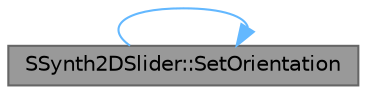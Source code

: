 digraph "SSynth2DSlider::SetOrientation"
{
 // INTERACTIVE_SVG=YES
 // LATEX_PDF_SIZE
  bgcolor="transparent";
  edge [fontname=Helvetica,fontsize=10,labelfontname=Helvetica,labelfontsize=10];
  node [fontname=Helvetica,fontsize=10,shape=box,height=0.2,width=0.4];
  rankdir="LR";
  Node1 [id="Node000001",label="SSynth2DSlider::SetOrientation",height=0.2,width=0.4,color="gray40", fillcolor="grey60", style="filled", fontcolor="black",tooltip="See the Orientation attribute."];
  Node1 -> Node1 [id="edge1_Node000001_Node000001",color="steelblue1",style="solid",tooltip=" "];
}
